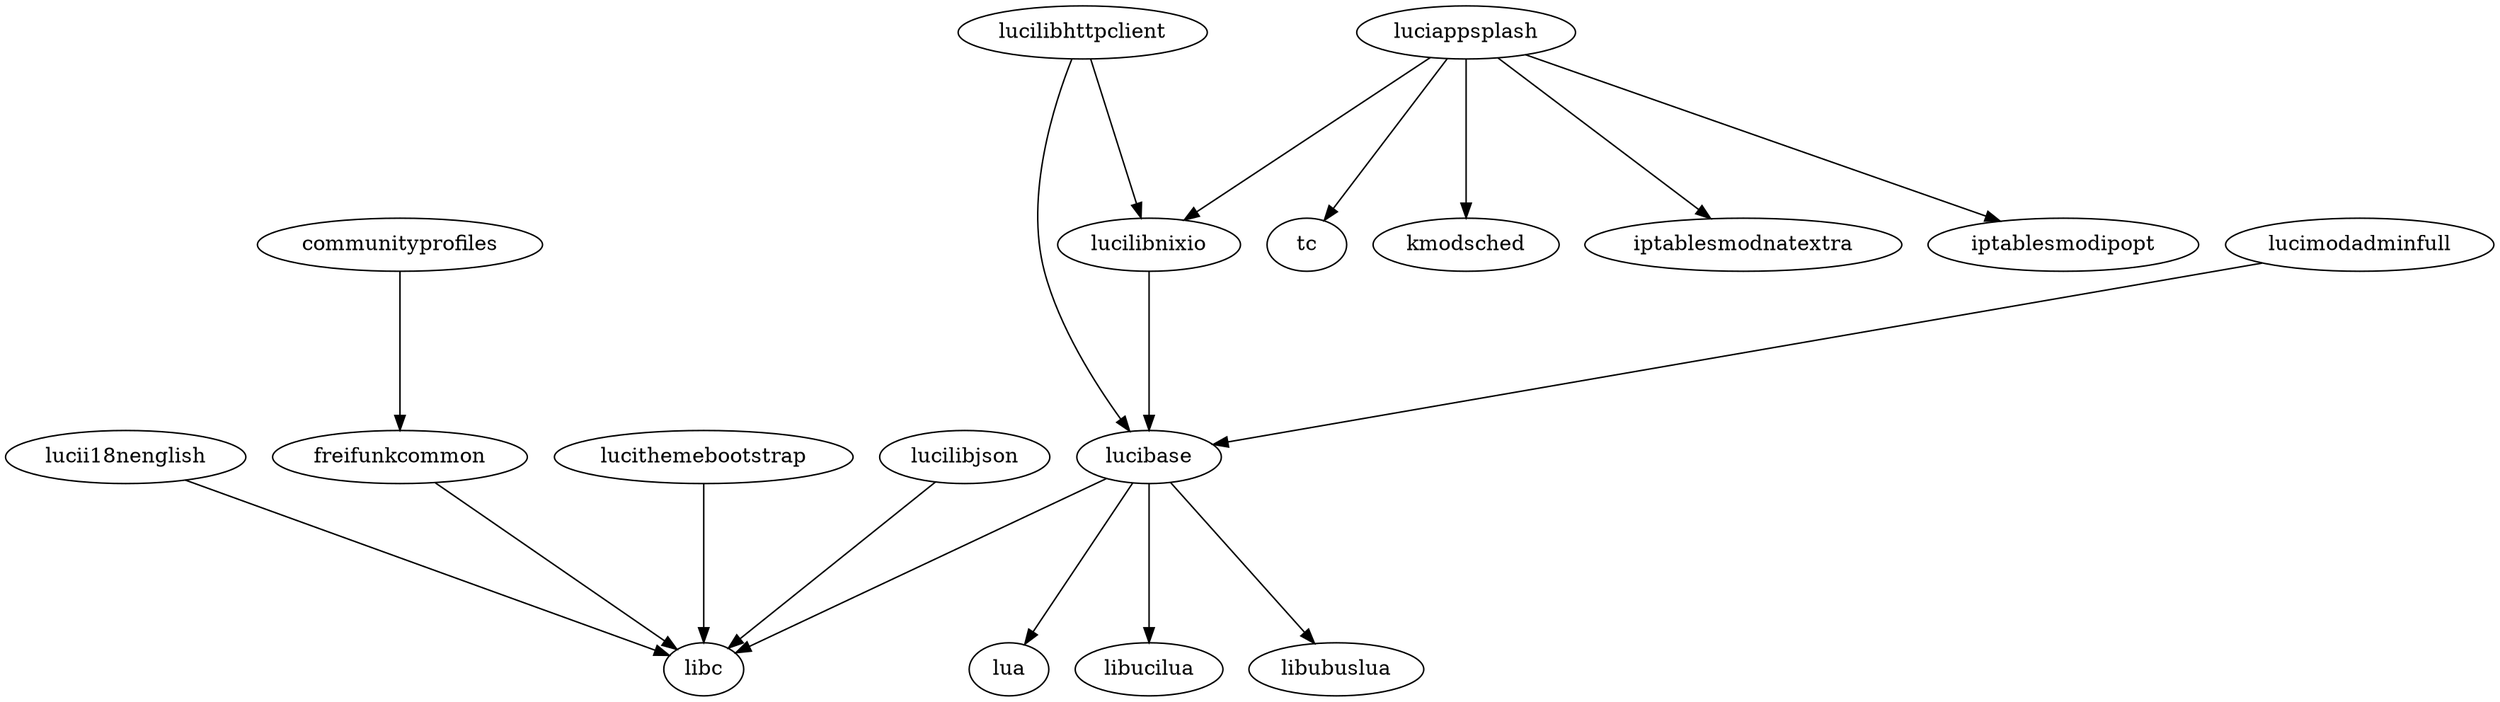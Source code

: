 digraph G {

overlap=scale;
ratio="fill";
overlap="prism";
ranksep = 1.5;
splines=true;
sep="+25,25";
overlap=scalexy;
edge [arrowsize=1.0];
fontname="Monospace";
lucilibhttpclient -> lucibase;
lucilibhttpclient -> lucilibnixio;
lucii18nenglish -> libc;
luciappsplash -> lucilibnixio;
luciappsplash -> tc;
luciappsplash -> kmodsched;
luciappsplash -> iptablesmodnatextra;
luciappsplash -> iptablesmodipopt;
lucimodadminfull -> lucibase;
freifunkcommon -> libc;
lucithemebootstrap -> libc;
lucibase -> libc;
lucibase -> lua;
lucibase -> libucilua;
lucibase -> libubuslua;
lucilibjson -> libc;
communityprofiles -> freifunkcommon;
lucilibnixio -> lucibase;
}
